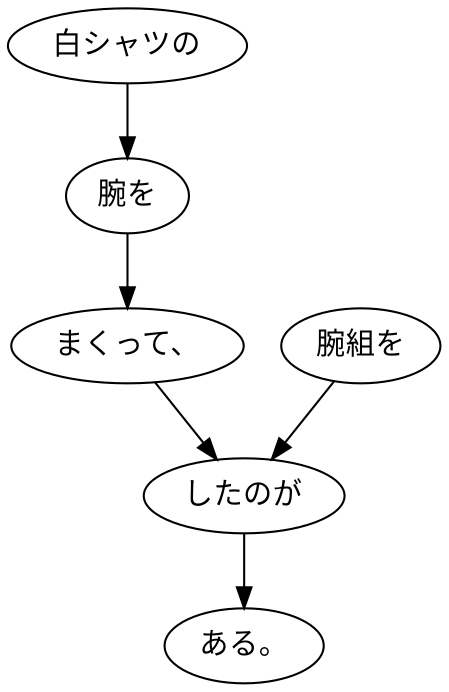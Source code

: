 digraph graph5126 {
	node0 [label="白シャツの"];
	node1 [label="腕を"];
	node2 [label="まくって、"];
	node3 [label="腕組を"];
	node4 [label="したのが"];
	node5 [label="ある。"];
	node0 -> node1;
	node1 -> node2;
	node2 -> node4;
	node3 -> node4;
	node4 -> node5;
}
